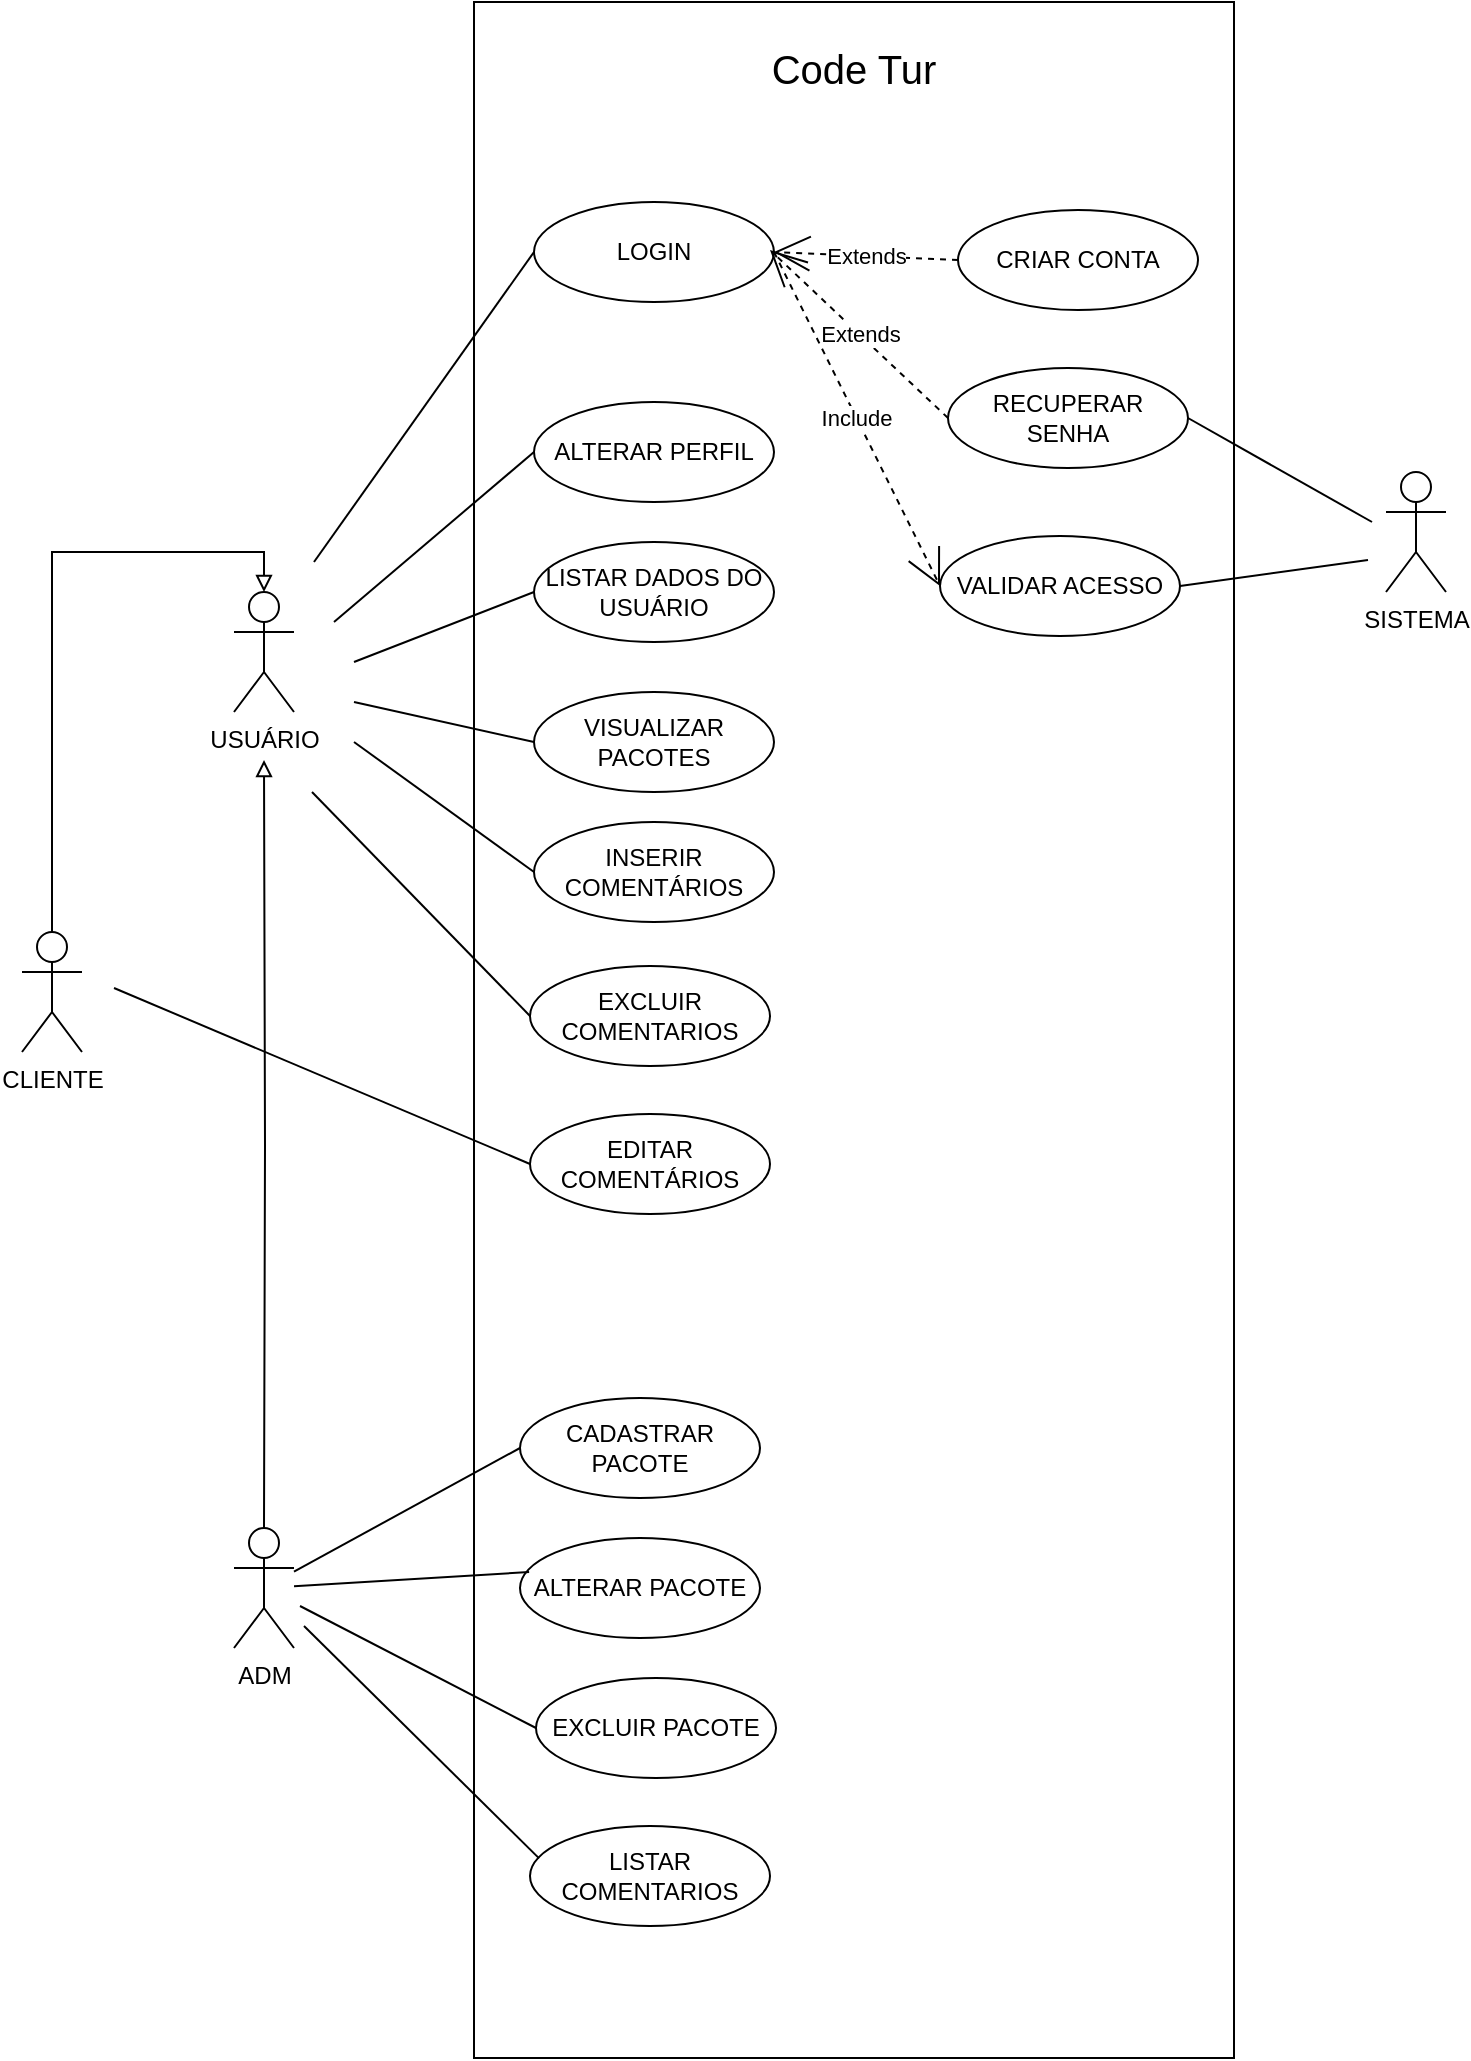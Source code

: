 <mxfile version="14.9.8" type="google" pages="5"><diagram id="a1DS-O5gaTlzaFajh3NT" name="Caso de Uso"><mxGraphModel dx="1038" dy="547" grid="0" gridSize="10" guides="1" tooltips="1" connect="1" arrows="1" fold="1" page="1" pageScale="1" pageWidth="827" pageHeight="1169" math="0" shadow="0"><root><mxCell id="0"/><mxCell id="1" parent="0"/><mxCell id="2H6OA9Y0PB1i83w_T1VI-2" value="" style="rounded=0;whiteSpace=wrap;html=1;" parent="1" vertex="1"><mxGeometry x="259" y="74" width="380" height="1028" as="geometry"/></mxCell><mxCell id="lvPoD0oeZyZKAmSTVfhk-6" value="" style="edgeStyle=orthogonalEdgeStyle;rounded=0;orthogonalLoop=1;jettySize=auto;html=1;endArrow=block;endFill=0;exitX=0.5;exitY=0;exitDx=0;exitDy=0;exitPerimeter=0;entryX=0.5;entryY=0;entryDx=0;entryDy=0;entryPerimeter=0;" parent="1" source="lvPoD0oeZyZKAmSTVfhk-5" target="2H6OA9Y0PB1i83w_T1VI-3" edge="1"><mxGeometry relative="1" as="geometry"><mxPoint x="54" y="329" as="targetPoint"/></mxGeometry></mxCell><mxCell id="lvPoD0oeZyZKAmSTVfhk-8" value="" style="edgeStyle=orthogonalEdgeStyle;rounded=0;orthogonalLoop=1;jettySize=auto;html=1;endArrow=none;endFill=0;startArrow=block;startFill=0;" parent="1" target="lvPoD0oeZyZKAmSTVfhk-7" edge="1"><mxGeometry relative="1" as="geometry"><mxPoint x="154" y="453" as="sourcePoint"/></mxGeometry></mxCell><mxCell id="2H6OA9Y0PB1i83w_T1VI-3" value="USUÁRIO" style="shape=umlActor;verticalLabelPosition=bottom;verticalAlign=top;html=1;outlineConnect=0;" parent="1" vertex="1"><mxGeometry x="139" y="369" width="30" height="60" as="geometry"/></mxCell><mxCell id="2H6OA9Y0PB1i83w_T1VI-6" value="SISTEMA" style="shape=umlActor;verticalLabelPosition=bottom;verticalAlign=top;html=1;outlineConnect=0;" parent="1" vertex="1"><mxGeometry x="715" y="309" width="30" height="60" as="geometry"/></mxCell><mxCell id="2H6OA9Y0PB1i83w_T1VI-7" value="LOGIN" style="ellipse;whiteSpace=wrap;html=1;" parent="1" vertex="1"><mxGeometry x="289" y="174" width="120" height="50" as="geometry"/></mxCell><mxCell id="2H6OA9Y0PB1i83w_T1VI-8" value="CRIAR CONTA" style="ellipse;whiteSpace=wrap;html=1;" parent="1" vertex="1"><mxGeometry x="501" y="178" width="120" height="50" as="geometry"/></mxCell><mxCell id="2H6OA9Y0PB1i83w_T1VI-9" value="VALIDAR ACESSO" style="ellipse;whiteSpace=wrap;html=1;" parent="1" vertex="1"><mxGeometry x="492" y="341" width="120" height="50" as="geometry"/></mxCell><mxCell id="2H6OA9Y0PB1i83w_T1VI-10" value="RECUPERAR SENHA" style="ellipse;whiteSpace=wrap;html=1;" parent="1" vertex="1"><mxGeometry x="496" y="257" width="120" height="50" as="geometry"/></mxCell><mxCell id="2H6OA9Y0PB1i83w_T1VI-11" value="ALTERAR PERFIL" style="ellipse;whiteSpace=wrap;html=1;" parent="1" vertex="1"><mxGeometry x="289" y="274" width="120" height="50" as="geometry"/></mxCell><mxCell id="2H6OA9Y0PB1i83w_T1VI-12" value="LISTAR DADOS DO USUÁRIO" style="ellipse;whiteSpace=wrap;html=1;" parent="1" vertex="1"><mxGeometry x="289" y="344" width="120" height="50" as="geometry"/></mxCell><mxCell id="2H6OA9Y0PB1i83w_T1VI-13" value="VISUALIZAR PACOTES" style="ellipse;whiteSpace=wrap;html=1;" parent="1" vertex="1"><mxGeometry x="289" y="419" width="120" height="50" as="geometry"/></mxCell><mxCell id="2H6OA9Y0PB1i83w_T1VI-14" value="INSERIR COMENTÁRIOS" style="ellipse;whiteSpace=wrap;html=1;" parent="1" vertex="1"><mxGeometry x="289" y="484" width="120" height="50" as="geometry"/></mxCell><mxCell id="2H6OA9Y0PB1i83w_T1VI-15" value="CADASTRAR PACOTE" style="ellipse;whiteSpace=wrap;html=1;" parent="1" vertex="1"><mxGeometry x="282" y="772" width="120" height="50" as="geometry"/></mxCell><mxCell id="2H6OA9Y0PB1i83w_T1VI-16" value="ALTERAR PACOTE" style="ellipse;whiteSpace=wrap;html=1;" parent="1" vertex="1"><mxGeometry x="282" y="842" width="120" height="50" as="geometry"/></mxCell><mxCell id="2H6OA9Y0PB1i83w_T1VI-17" value="EXCLUIR PACOTE" style="ellipse;whiteSpace=wrap;html=1;" parent="1" vertex="1"><mxGeometry x="290" y="912" width="120" height="50" as="geometry"/></mxCell><mxCell id="2H6OA9Y0PB1i83w_T1VI-18" value="LISTAR COMENTARIOS" style="ellipse;whiteSpace=wrap;html=1;" parent="1" vertex="1"><mxGeometry x="287" y="986" width="120" height="50" as="geometry"/></mxCell><mxCell id="2H6OA9Y0PB1i83w_T1VI-19" value="EXCLUIR&lt;br&gt;COMENTARIOS" style="ellipse;whiteSpace=wrap;html=1;" parent="1" vertex="1"><mxGeometry x="287" y="556" width="120" height="50" as="geometry"/></mxCell><mxCell id="2H6OA9Y0PB1i83w_T1VI-20" value="EDITAR&lt;br&gt;COMENTÁRIOS" style="ellipse;whiteSpace=wrap;html=1;" parent="1" vertex="1"><mxGeometry x="287" y="630" width="120" height="50" as="geometry"/></mxCell><mxCell id="2H6OA9Y0PB1i83w_T1VI-22" value="" style="endArrow=none;html=1;entryX=0;entryY=0.5;entryDx=0;entryDy=0;" parent="1" target="2H6OA9Y0PB1i83w_T1VI-7" edge="1"><mxGeometry width="50" height="50" relative="1" as="geometry"><mxPoint x="179" y="354" as="sourcePoint"/><mxPoint x="219" y="344" as="targetPoint"/></mxGeometry></mxCell><mxCell id="2H6OA9Y0PB1i83w_T1VI-23" value="" style="endArrow=none;html=1;entryX=0;entryY=0.5;entryDx=0;entryDy=0;" parent="1" target="2H6OA9Y0PB1i83w_T1VI-11" edge="1"><mxGeometry width="50" height="50" relative="1" as="geometry"><mxPoint x="189" y="384" as="sourcePoint"/><mxPoint x="299" y="209" as="targetPoint"/></mxGeometry></mxCell><mxCell id="2H6OA9Y0PB1i83w_T1VI-24" value="" style="endArrow=none;html=1;entryX=0;entryY=0.5;entryDx=0;entryDy=0;" parent="1" target="2H6OA9Y0PB1i83w_T1VI-12" edge="1"><mxGeometry width="50" height="50" relative="1" as="geometry"><mxPoint x="199" y="404" as="sourcePoint"/><mxPoint x="309" y="219" as="targetPoint"/></mxGeometry></mxCell><mxCell id="2H6OA9Y0PB1i83w_T1VI-25" value="" style="endArrow=none;html=1;entryX=0;entryY=0.5;entryDx=0;entryDy=0;" parent="1" target="2H6OA9Y0PB1i83w_T1VI-13" edge="1"><mxGeometry width="50" height="50" relative="1" as="geometry"><mxPoint x="199" y="424" as="sourcePoint"/><mxPoint x="319" y="229" as="targetPoint"/></mxGeometry></mxCell><mxCell id="2H6OA9Y0PB1i83w_T1VI-26" value="" style="endArrow=none;html=1;entryX=0;entryY=0.5;entryDx=0;entryDy=0;" parent="1" target="2H6OA9Y0PB1i83w_T1VI-14" edge="1"><mxGeometry width="50" height="50" relative="1" as="geometry"><mxPoint x="199" y="444" as="sourcePoint"/><mxPoint x="329" y="239" as="targetPoint"/></mxGeometry></mxCell><mxCell id="2H6OA9Y0PB1i83w_T1VI-27" value="" style="endArrow=none;html=1;entryX=0;entryY=0.5;entryDx=0;entryDy=0;" parent="1" target="2H6OA9Y0PB1i83w_T1VI-20" edge="1"><mxGeometry width="50" height="50" relative="1" as="geometry"><mxPoint x="79" y="567" as="sourcePoint"/><mxPoint x="339" y="249" as="targetPoint"/></mxGeometry></mxCell><mxCell id="2H6OA9Y0PB1i83w_T1VI-28" value="" style="endArrow=none;html=1;exitX=1;exitY=0.5;exitDx=0;exitDy=0;" parent="1" source="2H6OA9Y0PB1i83w_T1VI-10" edge="1"><mxGeometry width="50" height="50" relative="1" as="geometry"><mxPoint x="649" y="294" as="sourcePoint"/><mxPoint x="708" y="334" as="targetPoint"/></mxGeometry></mxCell><mxCell id="2H6OA9Y0PB1i83w_T1VI-29" value="" style="endArrow=none;html=1;exitX=1;exitY=0.5;exitDx=0;exitDy=0;" parent="1" source="2H6OA9Y0PB1i83w_T1VI-9" edge="1"><mxGeometry width="50" height="50" relative="1" as="geometry"><mxPoint x="615" y="239" as="sourcePoint"/><mxPoint x="706" y="353" as="targetPoint"/></mxGeometry></mxCell><mxCell id="2H6OA9Y0PB1i83w_T1VI-35" value="" style="endArrow=none;html=1;entryX=0;entryY=0.5;entryDx=0;entryDy=0;" parent="1" target="2H6OA9Y0PB1i83w_T1VI-19" edge="1"><mxGeometry width="50" height="50" relative="1" as="geometry"><mxPoint x="178" y="469" as="sourcePoint"/><mxPoint x="309" y="599" as="targetPoint"/></mxGeometry></mxCell><object label="Include" id="2H6OA9Y0PB1i83w_T1VI-43"><mxCell style="endArrow=open;endSize=16;endFill=0;html=1;dashed=1;exitX=1;exitY=0.5;exitDx=0;exitDy=0;entryX=0;entryY=0.5;entryDx=0;entryDy=0;" parent="1" source="2H6OA9Y0PB1i83w_T1VI-7" target="2H6OA9Y0PB1i83w_T1VI-9" edge="1"><mxGeometry width="160" relative="1" as="geometry"><mxPoint x="349" y="184" as="sourcePoint"/><mxPoint x="509" y="184" as="targetPoint"/></mxGeometry></mxCell></object><mxCell id="2H6OA9Y0PB1i83w_T1VI-45" value="Extends" style="endArrow=open;endSize=16;endFill=0;html=1;dashed=1;exitX=0;exitY=0.5;exitDx=0;exitDy=0;entryX=1;entryY=0.5;entryDx=0;entryDy=0;" parent="1" source="2H6OA9Y0PB1i83w_T1VI-8" target="2H6OA9Y0PB1i83w_T1VI-7" edge="1"><mxGeometry width="160" relative="1" as="geometry"><mxPoint x="409" y="199" as="sourcePoint"/><mxPoint x="569" y="198.5" as="targetPoint"/></mxGeometry></mxCell><mxCell id="lYjmqGlFoCYw8dkvq8Bq-6" value="Code Tur" style="text;html=1;strokeColor=none;fillColor=none;align=center;verticalAlign=middle;whiteSpace=wrap;rounded=0;fontSize=20;" parent="1" vertex="1"><mxGeometry x="400" y="97" width="98" height="20" as="geometry"/></mxCell><mxCell id="lvPoD0oeZyZKAmSTVfhk-5" value="CLIENTE" style="shape=umlActor;verticalLabelPosition=bottom;verticalAlign=top;html=1;outlineConnect=0;" parent="1" vertex="1"><mxGeometry x="33" y="539" width="30" height="60" as="geometry"/></mxCell><mxCell id="lvPoD0oeZyZKAmSTVfhk-7" value="ADM" style="shape=umlActor;verticalLabelPosition=bottom;verticalAlign=top;html=1;outlineConnect=0;" parent="1" vertex="1"><mxGeometry x="139" y="837" width="30" height="60" as="geometry"/></mxCell><mxCell id="lvPoD0oeZyZKAmSTVfhk-14" value="" style="endArrow=none;html=1;entryX=0;entryY=0.5;entryDx=0;entryDy=0;" parent="1" source="lvPoD0oeZyZKAmSTVfhk-7" target="2H6OA9Y0PB1i83w_T1VI-15" edge="1"><mxGeometry width="50" height="50" relative="1" as="geometry"><mxPoint x="526" y="989" as="sourcePoint"/><mxPoint x="576" y="939" as="targetPoint"/></mxGeometry></mxCell><mxCell id="lvPoD0oeZyZKAmSTVfhk-15" value="" style="endArrow=none;html=1;entryX=0.038;entryY=0.34;entryDx=0;entryDy=0;entryPerimeter=0;" parent="1" source="lvPoD0oeZyZKAmSTVfhk-7" target="2H6OA9Y0PB1i83w_T1VI-16" edge="1"><mxGeometry width="50" height="50" relative="1" as="geometry"><mxPoint x="526" y="989" as="sourcePoint"/><mxPoint x="576" y="939" as="targetPoint"/></mxGeometry></mxCell><mxCell id="lvPoD0oeZyZKAmSTVfhk-16" value="" style="endArrow=none;html=1;entryX=0;entryY=0.5;entryDx=0;entryDy=0;" parent="1" target="2H6OA9Y0PB1i83w_T1VI-17" edge="1"><mxGeometry width="50" height="50" relative="1" as="geometry"><mxPoint x="172" y="876" as="sourcePoint"/><mxPoint x="296.56" y="869" as="targetPoint"/></mxGeometry></mxCell><mxCell id="lvPoD0oeZyZKAmSTVfhk-17" value="" style="endArrow=none;html=1;entryX=0.038;entryY=0.324;entryDx=0;entryDy=0;entryPerimeter=0;" parent="1" target="2H6OA9Y0PB1i83w_T1VI-18" edge="1"><mxGeometry width="50" height="50" relative="1" as="geometry"><mxPoint x="174" y="886" as="sourcePoint"/><mxPoint x="295" y="1016" as="targetPoint"/></mxGeometry></mxCell><mxCell id="VwSLg8xHxB-wKyEbMvyL-1" value="Extends" style="endArrow=open;endSize=16;endFill=0;html=1;dashed=1;exitX=0;exitY=0.5;exitDx=0;exitDy=0;" parent="1" source="2H6OA9Y0PB1i83w_T1VI-10" edge="1"><mxGeometry width="160" relative="1" as="geometry"><mxPoint x="511" y="213" as="sourcePoint"/><mxPoint x="407" y="198" as="targetPoint"/></mxGeometry></mxCell></root></mxGraphModel></diagram><diagram id="V2F7wZqfMyTxVJeXScNC" name="Classe"><mxGraphModel dx="1038" dy="547" grid="0" gridSize="10" guides="1" tooltips="1" connect="1" arrows="1" fold="1" page="1" pageScale="1" pageWidth="827" pageHeight="1169" math="0" shadow="0"><root><mxCell id="KR5oLrW3I0kotoEKtg0V-0"/><mxCell id="KR5oLrW3I0kotoEKtg0V-1" parent="KR5oLrW3I0kotoEKtg0V-0"/><mxCell id="PIg7TY5rqpq4Kwt-AET6-6" value="" style="edgeStyle=orthogonalEdgeStyle;rounded=0;orthogonalLoop=1;jettySize=auto;html=1;endArrow=block;endFill=0;endSize=12;" parent="KR5oLrW3I0kotoEKtg0V-1" source="PpbYpe1mwbzQN1P_Gs3T-0" edge="1"><mxGeometry relative="1" as="geometry"><mxPoint x="660" y="185" as="targetPoint"/></mxGeometry></mxCell><mxCell id="PpbYpe1mwbzQN1P_Gs3T-0" value="Usuario" style="swimlane;fontStyle=1;align=center;verticalAlign=top;childLayout=stackLayout;horizontal=1;startSize=26;horizontalStack=0;resizeParent=1;resizeParentMax=0;resizeLast=0;collapsible=1;marginBottom=0;fontSize=20;" parent="KR5oLrW3I0kotoEKtg0V-1" vertex="1"><mxGeometry x="154" y="251" width="345.5" height="282" as="geometry"/></mxCell><mxCell id="PpbYpe1mwbzQN1P_Gs3T-1" value="+ Nome: string&#10;+ Email: string&#10;+ Senha: string&#10;+ Tipo: string&#10;" style="text;strokeColor=none;fillColor=none;align=left;verticalAlign=top;spacingLeft=4;spacingRight=4;overflow=hidden;rotatable=0;points=[[0,0.5],[1,0.5]];portConstraint=eastwest;fontSize=16;" parent="PpbYpe1mwbzQN1P_Gs3T-0" vertex="1"><mxGeometry y="26" width="345.5" height="85" as="geometry"/></mxCell><mxCell id="PpbYpe1mwbzQN1P_Gs3T-2" value="" style="line;strokeWidth=1;fillColor=none;align=left;verticalAlign=middle;spacingTop=-1;spacingLeft=3;spacingRight=3;rotatable=0;labelPosition=right;points=[];portConstraint=eastwest;" parent="PpbYpe1mwbzQN1P_Gs3T-0" vertex="1"><mxGeometry y="111" width="345.5" height="8" as="geometry"/></mxCell><mxCell id="PpbYpe1mwbzQN1P_Gs3T-3" value="+ CriarConta(Nome, Email, Senha, Tipo )&#10;+ EfetuarLogin(Email, Senha )&#10;+ RecuperarSenha(Email)&#10;+ AlterarSenha(senha)&#10;+ ObterDados(Id)&#10;+ Listar( )" style="text;strokeColor=none;fillColor=none;align=left;verticalAlign=top;spacingLeft=4;spacingRight=4;overflow=hidden;rotatable=0;points=[[0,0.5],[1,0.5]];portConstraint=eastwest;fontSize=17;" parent="PpbYpe1mwbzQN1P_Gs3T-0" vertex="1"><mxGeometry y="119" width="345.5" height="163" as="geometry"/></mxCell><mxCell id="PIg7TY5rqpq4Kwt-AET6-1" value="" style="edgeStyle=orthogonalEdgeStyle;rounded=0;orthogonalLoop=1;jettySize=auto;html=1;endArrow=block;endFill=0;endSize=12;" parent="KR5oLrW3I0kotoEKtg0V-1" source="PpbYpe1mwbzQN1P_Gs3T-4" edge="1"><mxGeometry relative="1" as="geometry"><mxPoint x="776" y="186" as="targetPoint"/><Array as="points"><mxPoint x="776" y="387"/></Array></mxGeometry></mxCell><mxCell id="PpbYpe1mwbzQN1P_Gs3T-4" value="Pacote" style="swimlane;fontStyle=1;align=center;verticalAlign=top;childLayout=stackLayout;horizontal=1;startSize=26;horizontalStack=0;resizeParent=1;resizeParentMax=0;resizeLast=0;collapsible=1;marginBottom=0;fontSize=20;" parent="KR5oLrW3I0kotoEKtg0V-1" vertex="1"><mxGeometry x="940" y="246" width="434.5" height="282" as="geometry"/></mxCell><mxCell id="PpbYpe1mwbzQN1P_Gs3T-5" value="&#10;+ Titulo: string&#10;+ Imagem: string&#10;+ Descricao: string&#10;+ Status : bool" style="text;strokeColor=none;fillColor=none;align=left;verticalAlign=top;spacingLeft=4;spacingRight=4;overflow=hidden;rotatable=0;points=[[0,0.5],[1,0.5]];portConstraint=eastwest;fontSize=16;" parent="PpbYpe1mwbzQN1P_Gs3T-4" vertex="1"><mxGeometry y="26" width="434.5" height="124" as="geometry"/></mxCell><mxCell id="PpbYpe1mwbzQN1P_Gs3T-6" value="" style="line;strokeWidth=1;fillColor=none;align=left;verticalAlign=middle;spacingTop=-1;spacingLeft=3;spacingRight=3;rotatable=0;labelPosition=right;points=[];portConstraint=eastwest;" parent="PpbYpe1mwbzQN1P_Gs3T-4" vertex="1"><mxGeometry y="150" width="434.5" height="8" as="geometry"/></mxCell><mxCell id="PpbYpe1mwbzQN1P_Gs3T-7" value="+ Cadastrar(Titulo, Imagem, Descrição)&#10;+ Listar(status = null)&#10;+ Buscar(Id)&#10;+ Alterar(Id,Titulo, Imagem, Descrição)&#10;+ AlterarStatus(Id)&#10;" style="text;strokeColor=none;fillColor=none;align=left;verticalAlign=top;spacingLeft=4;spacingRight=4;overflow=hidden;rotatable=0;points=[[0,0.5],[1,0.5]];portConstraint=eastwest;fontSize=17;" parent="PpbYpe1mwbzQN1P_Gs3T-4" vertex="1"><mxGeometry y="158" width="434.5" height="124" as="geometry"/></mxCell><mxCell id="PpbYpe1mwbzQN1P_Gs3T-8" value="Comentario" style="swimlane;fontStyle=1;align=center;verticalAlign=top;childLayout=stackLayout;horizontal=1;startSize=26;horizontalStack=0;resizeParent=1;resizeParentMax=0;resizeLast=0;collapsible=1;marginBottom=0;fontSize=20;" parent="KR5oLrW3I0kotoEKtg0V-1" vertex="1"><mxGeometry x="541" y="565" width="373" height="256" as="geometry"/></mxCell><mxCell id="PpbYpe1mwbzQN1P_Gs3T-9" value="&#10;+ Texto : string&#10;+ Sentimento: string&#10;+ Status: bool&#10;" style="text;strokeColor=none;fillColor=none;align=left;verticalAlign=top;spacingLeft=4;spacingRight=4;overflow=hidden;rotatable=0;points=[[0,0.5],[1,0.5]];portConstraint=eastwest;fontSize=16;" parent="PpbYpe1mwbzQN1P_Gs3T-8" vertex="1"><mxGeometry y="26" width="373" height="123" as="geometry"/></mxCell><mxCell id="PpbYpe1mwbzQN1P_Gs3T-10" value="" style="line;strokeWidth=1;fillColor=none;align=left;verticalAlign=middle;spacingTop=-1;spacingLeft=3;spacingRight=3;rotatable=0;labelPosition=right;points=[];portConstraint=eastwest;" parent="PpbYpe1mwbzQN1P_Gs3T-8" vertex="1"><mxGeometry y="149" width="373" height="8" as="geometry"/></mxCell><mxCell id="PpbYpe1mwbzQN1P_Gs3T-11" value="+ Listar();&#10;+ Inserir(IdUsuario, IdPacote, Comentário )&#10;+ Alterar(Id, Comentário)&#10;+ Excluir(Id)" style="text;strokeColor=none;fillColor=none;align=left;verticalAlign=top;spacingLeft=4;spacingRight=4;overflow=hidden;rotatable=0;points=[[0,0.5],[1,0.5]];portConstraint=eastwest;fontSize=17;" parent="PpbYpe1mwbzQN1P_Gs3T-8" vertex="1"><mxGeometry y="157" width="373" height="99" as="geometry"/></mxCell><mxCell id="xZBA051SoIUQtweeGX19-1" value="1" style="endArrow=open;html=1;endSize=14;startArrow=diamondThin;startSize=41;startFill=1;edgeStyle=orthogonalEdgeStyle;align=left;verticalAlign=bottom;fontSize=18;targetPerimeterSpacing=0;exitX=0.452;exitY=1.02;exitDx=0;exitDy=0;exitPerimeter=0;" parent="KR5oLrW3I0kotoEKtg0V-1" edge="1"><mxGeometry x="-0.708" y="18" relative="1" as="geometry"><mxPoint x="322.546" y="533" as="sourcePoint"/><mxPoint x="544" y="679" as="targetPoint"/><Array as="points"><mxPoint x="323" y="679"/></Array><mxPoint as="offset"/></mxGeometry></mxCell><mxCell id="xZBA051SoIUQtweeGX19-0" value="1" style="endArrow=open;html=1;endSize=12;startArrow=diamondThin;startSize=40;startFill=1;edgeStyle=orthogonalEdgeStyle;align=left;verticalAlign=bottom;fontSize=19;exitX=0.635;exitY=1.011;exitDx=0;exitDy=0;exitPerimeter=0;strokeWidth=1;" parent="KR5oLrW3I0kotoEKtg0V-1" source="PpbYpe1mwbzQN1P_Gs3T-7" edge="1"><mxGeometry x="-0.689" y="22" relative="1" as="geometry"><mxPoint x="370" y="389" as="sourcePoint"/><mxPoint x="911" y="682" as="targetPoint"/><Array as="points"><mxPoint x="1216" y="682"/></Array><mxPoint as="offset"/></mxGeometry></mxCell><mxCell id="xZBA051SoIUQtweeGX19-4" value="Base&#10;" style="swimlane;fontStyle=1;align=center;verticalAlign=top;childLayout=stackLayout;horizontal=1;startSize=26;horizontalStack=0;resizeParent=1;resizeParentMax=0;resizeLast=0;collapsible=1;marginBottom=0;fontSize=20;" parent="KR5oLrW3I0kotoEKtg0V-1" vertex="1"><mxGeometry x="581" y="51" width="310" height="132" as="geometry"/></mxCell><mxCell id="xZBA051SoIUQtweeGX19-5" value="+ Id: Guid&#10;+ DataCriacao: DateTime" style="text;strokeColor=none;fillColor=none;align=left;verticalAlign=top;spacingLeft=4;spacingRight=4;overflow=hidden;rotatable=0;points=[[0,0.5],[1,0.5]];portConstraint=eastwest;fontSize=16;" parent="xZBA051SoIUQtweeGX19-4" vertex="1"><mxGeometry y="26" width="310" height="54" as="geometry"/></mxCell><mxCell id="feAWNjwz1mk1yRgmN6kF-0" style="edgeStyle=orthogonalEdgeStyle;rounded=0;orthogonalLoop=1;jettySize=auto;html=1;exitX=1;exitY=0.5;exitDx=0;exitDy=0;endArrow=block;endFill=0;" parent="xZBA051SoIUQtweeGX19-4" source="xZBA051SoIUQtweeGX19-5" target="xZBA051SoIUQtweeGX19-5" edge="1"><mxGeometry relative="1" as="geometry"/></mxCell><mxCell id="xZBA051SoIUQtweeGX19-6" value="" style="line;strokeWidth=1;fillColor=none;align=left;verticalAlign=middle;spacingTop=-1;spacingLeft=3;spacingRight=3;rotatable=0;labelPosition=right;points=[];portConstraint=eastwest;" parent="xZBA051SoIUQtweeGX19-4" vertex="1"><mxGeometry y="80" width="310" height="52" as="geometry"/></mxCell><mxCell id="D13lCUYjl1xJv-wH8QcF-6" value="" style="endArrow=block;endFill=0;endSize=12;html=1;exitX=0.5;exitY=0;exitDx=0;exitDy=0;" parent="KR5oLrW3I0kotoEKtg0V-1" source="PpbYpe1mwbzQN1P_Gs3T-8" edge="1"><mxGeometry width="160" relative="1" as="geometry"><mxPoint x="527" y="575" as="sourcePoint"/><mxPoint x="726" y="185" as="targetPoint"/></mxGeometry></mxCell></root></mxGraphModel></diagram><diagram name="Classe-SOLID" id="a3jQnG1s9Fhuol08mOKM"><mxGraphModel dx="2557" dy="912" grid="0" gridSize="10" guides="1" tooltips="1" connect="1" arrows="1" fold="1" page="1" pageScale="1" pageWidth="827" pageHeight="1169" math="0" shadow="0"><root><mxCell id="wFR_mV1gyLXRQdDPFE2c-0"/><mxCell id="wFR_mV1gyLXRQdDPFE2c-1" parent="wFR_mV1gyLXRQdDPFE2c-0"/><mxCell id="wFR_mV1gyLXRQdDPFE2c-2" value="" style="edgeStyle=orthogonalEdgeStyle;rounded=0;orthogonalLoop=1;jettySize=auto;html=1;endArrow=block;endFill=0;endSize=12;" parent="wFR_mV1gyLXRQdDPFE2c-1" source="wFR_mV1gyLXRQdDPFE2c-3" edge="1"><mxGeometry relative="1" as="geometry"><mxPoint x="812" y="248" as="targetPoint"/></mxGeometry></mxCell><mxCell id="wFR_mV1gyLXRQdDPFE2c-3" value="Usuario" style="swimlane;fontStyle=1;align=center;verticalAlign=top;childLayout=stackLayout;horizontal=1;startSize=26;horizontalStack=0;resizeParent=1;resizeParentMax=0;resizeLast=0;collapsible=1;marginBottom=0;fontSize=20;" parent="wFR_mV1gyLXRQdDPFE2c-1" vertex="1"><mxGeometry x="306" y="314" width="345.5" height="282" as="geometry"/></mxCell><mxCell id="wFR_mV1gyLXRQdDPFE2c-4" value="+ Nome: string&#10;+ Email: string&#10;+ Senha: string&#10;+ Tipo: string&#10;" style="text;strokeColor=none;fillColor=none;align=left;verticalAlign=top;spacingLeft=4;spacingRight=4;overflow=hidden;rotatable=0;points=[[0,0.5],[1,0.5]];portConstraint=eastwest;fontSize=16;" parent="wFR_mV1gyLXRQdDPFE2c-3" vertex="1"><mxGeometry y="26" width="345.5" height="85" as="geometry"/></mxCell><mxCell id="wFR_mV1gyLXRQdDPFE2c-5" value="" style="line;strokeWidth=1;fillColor=none;align=left;verticalAlign=middle;spacingTop=-1;spacingLeft=3;spacingRight=3;rotatable=0;labelPosition=right;points=[];portConstraint=eastwest;" parent="wFR_mV1gyLXRQdDPFE2c-3" vertex="1"><mxGeometry y="111" width="345.5" height="8" as="geometry"/></mxCell><mxCell id="wFR_mV1gyLXRQdDPFE2c-6" value="+ CriarConta(Nome, Email, Senha, Tipo )&#10;+ ObterDados(Id)&#10;+ Listar( )" style="text;strokeColor=none;fillColor=none;align=left;verticalAlign=top;spacingLeft=4;spacingRight=4;overflow=hidden;rotatable=0;points=[[0,0.5],[1,0.5]];portConstraint=eastwest;fontSize=17;" parent="wFR_mV1gyLXRQdDPFE2c-3" vertex="1"><mxGeometry y="119" width="345.5" height="163" as="geometry"/></mxCell><mxCell id="wFR_mV1gyLXRQdDPFE2c-7" value="" style="edgeStyle=orthogonalEdgeStyle;rounded=0;orthogonalLoop=1;jettySize=auto;html=1;endArrow=block;endFill=0;endSize=12;" parent="wFR_mV1gyLXRQdDPFE2c-1" source="wFR_mV1gyLXRQdDPFE2c-8" edge="1"><mxGeometry relative="1" as="geometry"><mxPoint x="928" y="249" as="targetPoint"/><Array as="points"><mxPoint x="928" y="450"/></Array></mxGeometry></mxCell><mxCell id="wFR_mV1gyLXRQdDPFE2c-8" value="Pacote" style="swimlane;fontStyle=1;align=center;verticalAlign=top;childLayout=stackLayout;horizontal=1;startSize=26;horizontalStack=0;resizeParent=1;resizeParentMax=0;resizeLast=0;collapsible=1;marginBottom=0;fontSize=20;" parent="wFR_mV1gyLXRQdDPFE2c-1" vertex="1"><mxGeometry x="1092" y="309" width="434.5" height="282" as="geometry"/></mxCell><mxCell id="wFR_mV1gyLXRQdDPFE2c-9" value="&#10;+ Titulo: string&#10;+ Imagem: string&#10;+ Descricao: string&#10;+ Status : bool" style="text;strokeColor=none;fillColor=none;align=left;verticalAlign=top;spacingLeft=4;spacingRight=4;overflow=hidden;rotatable=0;points=[[0,0.5],[1,0.5]];portConstraint=eastwest;fontSize=16;" parent="wFR_mV1gyLXRQdDPFE2c-8" vertex="1"><mxGeometry y="26" width="434.5" height="124" as="geometry"/></mxCell><mxCell id="wFR_mV1gyLXRQdDPFE2c-10" value="" style="line;strokeWidth=1;fillColor=none;align=left;verticalAlign=middle;spacingTop=-1;spacingLeft=3;spacingRight=3;rotatable=0;labelPosition=right;points=[];portConstraint=eastwest;" parent="wFR_mV1gyLXRQdDPFE2c-8" vertex="1"><mxGeometry y="150" width="434.5" height="8" as="geometry"/></mxCell><mxCell id="wFR_mV1gyLXRQdDPFE2c-11" value="+ Cadastrar(Titulo, Imagem, Descrição, Telefone)&#10;+ Listar(status = null)&#10;+ Buscar(Id)&#10;+ Alterar(Id,Titulo, Imagem, Descrição, Telefone)&#10;+ AlterarStatus(Id)&#10;" style="text;strokeColor=none;fillColor=none;align=left;verticalAlign=top;spacingLeft=4;spacingRight=4;overflow=hidden;rotatable=0;points=[[0,0.5],[1,0.5]];portConstraint=eastwest;fontSize=17;" parent="wFR_mV1gyLXRQdDPFE2c-8" vertex="1"><mxGeometry y="158" width="434.5" height="124" as="geometry"/></mxCell><mxCell id="wFR_mV1gyLXRQdDPFE2c-12" value="Comentarios" style="swimlane;fontStyle=1;align=center;verticalAlign=top;childLayout=stackLayout;horizontal=1;startSize=26;horizontalStack=0;resizeParent=1;resizeParentMax=0;resizeLast=0;collapsible=1;marginBottom=0;fontSize=20;" parent="wFR_mV1gyLXRQdDPFE2c-1" vertex="1"><mxGeometry x="693" y="628" width="370" height="256" as="geometry"/></mxCell><mxCell id="HCa_W55vqk3aP7BZzoJC-1" value="&#10;+ Texto : string&#10;+ Sentimento: string&#10;+ Status: bool&#10;" style="text;strokeColor=none;fillColor=none;align=left;verticalAlign=top;spacingLeft=4;spacingRight=4;overflow=hidden;rotatable=0;points=[[0,0.5],[1,0.5]];portConstraint=eastwest;fontSize=16;" parent="wFR_mV1gyLXRQdDPFE2c-12" vertex="1"><mxGeometry y="26" width="370" height="123" as="geometry"/></mxCell><mxCell id="wFR_mV1gyLXRQdDPFE2c-14" value="" style="line;strokeWidth=1;fillColor=none;align=left;verticalAlign=middle;spacingTop=-1;spacingLeft=3;spacingRight=3;rotatable=0;labelPosition=right;points=[];portConstraint=eastwest;" parent="wFR_mV1gyLXRQdDPFE2c-12" vertex="1"><mxGeometry y="149" width="370" height="8" as="geometry"/></mxCell><mxCell id="wFR_mV1gyLXRQdDPFE2c-15" value="+ Listar();&#10;+ Inserir(IdUsuario, IdPacote, Comentário )&#10;+ Alterar(Id, Comentário)&#10;+ Excluir(Id)" style="text;strokeColor=none;fillColor=none;align=left;verticalAlign=top;spacingLeft=4;spacingRight=4;overflow=hidden;rotatable=0;points=[[0,0.5],[1,0.5]];portConstraint=eastwest;fontSize=17;" parent="wFR_mV1gyLXRQdDPFE2c-12" vertex="1"><mxGeometry y="157" width="370" height="99" as="geometry"/></mxCell><mxCell id="wFR_mV1gyLXRQdDPFE2c-16" value="1" style="endArrow=open;html=1;endSize=14;startArrow=diamondThin;startSize=41;startFill=1;edgeStyle=orthogonalEdgeStyle;align=left;verticalAlign=bottom;fontSize=18;targetPerimeterSpacing=0;exitX=0.452;exitY=1.02;exitDx=0;exitDy=0;exitPerimeter=0;" parent="wFR_mV1gyLXRQdDPFE2c-1" edge="1"><mxGeometry x="-0.708" y="18" relative="1" as="geometry"><mxPoint x="474.546" y="596" as="sourcePoint"/><mxPoint x="696" y="742" as="targetPoint"/><Array as="points"><mxPoint x="475" y="742"/></Array><mxPoint as="offset"/></mxGeometry></mxCell><mxCell id="wFR_mV1gyLXRQdDPFE2c-17" value="1" style="endArrow=open;html=1;endSize=12;startArrow=diamondThin;startSize=40;startFill=1;edgeStyle=orthogonalEdgeStyle;align=left;verticalAlign=bottom;fontSize=19;exitX=0.635;exitY=1.011;exitDx=0;exitDy=0;exitPerimeter=0;strokeWidth=1;" parent="wFR_mV1gyLXRQdDPFE2c-1" source="wFR_mV1gyLXRQdDPFE2c-11" edge="1"><mxGeometry x="-0.731" y="29" relative="1" as="geometry"><mxPoint x="522" y="452" as="sourcePoint"/><mxPoint x="1063" y="745" as="targetPoint"/><Array as="points"><mxPoint x="1368" y="745"/></Array><mxPoint as="offset"/></mxGeometry></mxCell><mxCell id="wFR_mV1gyLXRQdDPFE2c-18" value="Base&#10;" style="swimlane;fontStyle=1;align=center;verticalAlign=top;childLayout=stackLayout;horizontal=1;startSize=26;horizontalStack=0;resizeParent=1;resizeParentMax=0;resizeLast=0;collapsible=1;marginBottom=0;fontSize=20;" parent="wFR_mV1gyLXRQdDPFE2c-1" vertex="1"><mxGeometry x="733" y="114" width="310" height="132" as="geometry"/></mxCell><mxCell id="wFR_mV1gyLXRQdDPFE2c-19" value="+ Id: Guid&#10;+ DataCriacao: DateTime" style="text;strokeColor=none;fillColor=none;align=left;verticalAlign=top;spacingLeft=4;spacingRight=4;overflow=hidden;rotatable=0;points=[[0,0.5],[1,0.5]];portConstraint=eastwest;fontSize=16;" parent="wFR_mV1gyLXRQdDPFE2c-18" vertex="1"><mxGeometry y="26" width="310" height="54" as="geometry"/></mxCell><mxCell id="wFR_mV1gyLXRQdDPFE2c-20" style="edgeStyle=orthogonalEdgeStyle;rounded=0;orthogonalLoop=1;jettySize=auto;html=1;exitX=1;exitY=0.5;exitDx=0;exitDy=0;endArrow=block;endFill=0;" parent="wFR_mV1gyLXRQdDPFE2c-18" source="wFR_mV1gyLXRQdDPFE2c-19" target="wFR_mV1gyLXRQdDPFE2c-19" edge="1"><mxGeometry relative="1" as="geometry"/></mxCell><mxCell id="wFR_mV1gyLXRQdDPFE2c-21" value="" style="line;strokeWidth=1;fillColor=none;align=left;verticalAlign=middle;spacingTop=-1;spacingLeft=3;spacingRight=3;rotatable=0;labelPosition=right;points=[];portConstraint=eastwest;" parent="wFR_mV1gyLXRQdDPFE2c-18" vertex="1"><mxGeometry y="80" width="310" height="52" as="geometry"/></mxCell><mxCell id="wFR_mV1gyLXRQdDPFE2c-22" value="" style="endArrow=block;endFill=0;endSize=12;html=1;exitX=0.5;exitY=0;exitDx=0;exitDy=0;" parent="wFR_mV1gyLXRQdDPFE2c-1" source="wFR_mV1gyLXRQdDPFE2c-12" edge="1"><mxGeometry width="160" relative="1" as="geometry"><mxPoint x="679" y="638" as="sourcePoint"/><mxPoint x="878" y="248" as="targetPoint"/></mxGeometry></mxCell><mxCell id="YAXncTOlEXKBZcBuomXU-0" value="Autenticacao" style="swimlane;fontStyle=1;align=center;verticalAlign=top;childLayout=stackLayout;horizontal=1;startSize=26;horizontalStack=0;resizeParent=1;resizeParentMax=0;resizeLast=0;collapsible=1;marginBottom=0;fontSize=20;" parent="wFR_mV1gyLXRQdDPFE2c-1" vertex="1"><mxGeometry x="-122" y="314" width="345.5" height="282" as="geometry"/></mxCell><mxCell id="YAXncTOlEXKBZcBuomXU-1" value="&#10;&#10;&#10;" style="text;strokeColor=none;fillColor=none;align=left;verticalAlign=top;spacingLeft=4;spacingRight=4;overflow=hidden;rotatable=0;points=[[0,0.5],[1,0.5]];portConstraint=eastwest;fontSize=16;" parent="YAXncTOlEXKBZcBuomXU-0" vertex="1"><mxGeometry y="26" width="345.5" height="85" as="geometry"/></mxCell><mxCell id="YAXncTOlEXKBZcBuomXU-2" value="" style="line;strokeWidth=1;fillColor=none;align=left;verticalAlign=middle;spacingTop=-1;spacingLeft=3;spacingRight=3;rotatable=0;labelPosition=right;points=[];portConstraint=eastwest;" parent="YAXncTOlEXKBZcBuomXU-0" vertex="1"><mxGeometry y="111" width="345.5" height="8" as="geometry"/></mxCell><mxCell id="YAXncTOlEXKBZcBuomXU-3" value="&#10;+ Logar(Email, Senha )&#10;+ RecuperarSenha(Email)&#10;+ AlterarSenha(senha)&#10;" style="text;strokeColor=none;fillColor=none;align=left;verticalAlign=top;spacingLeft=4;spacingRight=4;overflow=hidden;rotatable=0;points=[[0,0.5],[1,0.5]];portConstraint=eastwest;fontSize=17;" parent="YAXncTOlEXKBZcBuomXU-0" vertex="1"><mxGeometry y="119" width="345.5" height="163" as="geometry"/></mxCell><mxCell id="YAXncTOlEXKBZcBuomXU-4" value="1" style="endArrow=open;html=1;endSize=14;startArrow=diamondThin;startSize=41;startFill=1;edgeStyle=orthogonalEdgeStyle;align=left;verticalAlign=bottom;fontSize=18;targetPerimeterSpacing=0;exitX=0.003;exitY=0.5;exitDx=0;exitDy=0;exitPerimeter=0;" parent="wFR_mV1gyLXRQdDPFE2c-1" source="wFR_mV1gyLXRQdDPFE2c-5" target="YAXncTOlEXKBZcBuomXU-3" edge="1"><mxGeometry x="-0.708" y="18" relative="1" as="geometry"><mxPoint x="257.046" y="445" as="sourcePoint"/><mxPoint x="478.5" y="591" as="targetPoint"/><Array as="points"><mxPoint x="258" y="429"/><mxPoint x="258" y="591"/></Array><mxPoint as="offset"/></mxGeometry></mxCell></root></mxGraphModel></diagram><diagram id="ge7ciFj7Ld-MV1BPYFvj" name="Diagrama Conceitual"><mxGraphModel dx="1038" dy="547" grid="1" gridSize="10" guides="1" tooltips="1" connect="1" arrows="1" fold="1" page="1" pageScale="1" pageWidth="827" pageHeight="1169" math="0" shadow="0"><root><mxCell id="gMG_cGGakt2cbYT7FE5y-0"/><mxCell id="gMG_cGGakt2cbYT7FE5y-1" parent="gMG_cGGakt2cbYT7FE5y-0"/><mxCell id="Km7TvUYv6hipu3ZNRVdI-0" value="Usuarios" style="rounded=0;whiteSpace=wrap;html=1;" vertex="1" parent="gMG_cGGakt2cbYT7FE5y-1"><mxGeometry x="150" y="300" width="120" height="60" as="geometry"/></mxCell><mxCell id="Km7TvUYv6hipu3ZNRVdI-1" value="Pacotes" style="rounded=0;whiteSpace=wrap;html=1;" vertex="1" parent="gMG_cGGakt2cbYT7FE5y-1"><mxGeometry x="530" y="40" width="120" height="60" as="geometry"/></mxCell><mxCell id="Km7TvUYv6hipu3ZNRVdI-2" value="Comentarios" style="rounded=0;whiteSpace=wrap;html=1;" vertex="1" parent="gMG_cGGakt2cbYT7FE5y-1"><mxGeometry x="340" y="170" width="120" height="60" as="geometry"/></mxCell><mxCell id="Km7TvUYv6hipu3ZNRVdI-3" value="Possui" style="rhombus;whiteSpace=wrap;html=1;" vertex="1" parent="gMG_cGGakt2cbYT7FE5y-1"><mxGeometry x="550" y="160" width="80" height="80" as="geometry"/></mxCell><mxCell id="Km7TvUYv6hipu3ZNRVdI-4" value="Tem" style="rhombus;whiteSpace=wrap;html=1;" vertex="1" parent="gMG_cGGakt2cbYT7FE5y-1"><mxGeometry x="170" y="160" width="80" height="80" as="geometry"/></mxCell><mxCell id="Km7TvUYv6hipu3ZNRVdI-5" value="" style="endArrow=none;html=1;entryX=0;entryY=0.5;entryDx=0;entryDy=0;exitX=1;exitY=0.5;exitDx=0;exitDy=0;" edge="1" parent="gMG_cGGakt2cbYT7FE5y-1" source="Km7TvUYv6hipu3ZNRVdI-2" target="Km7TvUYv6hipu3ZNRVdI-3"><mxGeometry width="50" height="50" relative="1" as="geometry"><mxPoint x="460" y="340" as="sourcePoint"/><mxPoint x="510" y="290" as="targetPoint"/></mxGeometry></mxCell><mxCell id="Km7TvUYv6hipu3ZNRVdI-6" value="" style="endArrow=none;html=1;entryX=0.5;entryY=1;entryDx=0;entryDy=0;exitX=0.5;exitY=0;exitDx=0;exitDy=0;" edge="1" parent="gMG_cGGakt2cbYT7FE5y-1" source="Km7TvUYv6hipu3ZNRVdI-3" target="Km7TvUYv6hipu3ZNRVdI-1"><mxGeometry width="50" height="50" relative="1" as="geometry"><mxPoint x="454" y="210" as="sourcePoint"/><mxPoint x="560" y="210" as="targetPoint"/></mxGeometry></mxCell><mxCell id="Km7TvUYv6hipu3ZNRVdI-7" value="" style="endArrow=none;html=1;entryX=0.5;entryY=1;entryDx=0;entryDy=0;exitX=0.5;exitY=0;exitDx=0;exitDy=0;" edge="1" parent="gMG_cGGakt2cbYT7FE5y-1" source="Km7TvUYv6hipu3ZNRVdI-0" target="Km7TvUYv6hipu3ZNRVdI-4"><mxGeometry width="50" height="50" relative="1" as="geometry"><mxPoint x="260" y="300" as="sourcePoint"/><mxPoint x="260" y="240" as="targetPoint"/></mxGeometry></mxCell><mxCell id="Km7TvUYv6hipu3ZNRVdI-8" value="" style="endArrow=none;html=1;entryX=1;entryY=0.5;entryDx=0;entryDy=0;exitX=0;exitY=0.5;exitDx=0;exitDy=0;" edge="1" parent="gMG_cGGakt2cbYT7FE5y-1" source="Km7TvUYv6hipu3ZNRVdI-2" target="Km7TvUYv6hipu3ZNRVdI-4"><mxGeometry width="50" height="50" relative="1" as="geometry"><mxPoint x="220" y="310" as="sourcePoint"/><mxPoint x="220" y="250" as="targetPoint"/></mxGeometry></mxCell><mxCell id="Km7TvUYv6hipu3ZNRVdI-9" value="1" style="text;html=1;strokeColor=none;fillColor=none;align=center;verticalAlign=middle;whiteSpace=wrap;rounded=0;" vertex="1" parent="gMG_cGGakt2cbYT7FE5y-1"><mxGeometry x="210" y="280" width="40" height="20" as="geometry"/></mxCell><mxCell id="Km7TvUYv6hipu3ZNRVdI-10" value="N" style="text;html=1;strokeColor=none;fillColor=none;align=center;verticalAlign=middle;whiteSpace=wrap;rounded=0;" vertex="1" parent="gMG_cGGakt2cbYT7FE5y-1"><mxGeometry x="300" y="180" width="40" height="20" as="geometry"/></mxCell><mxCell id="Km7TvUYv6hipu3ZNRVdI-11" value="N" style="text;html=1;strokeColor=none;fillColor=none;align=center;verticalAlign=middle;whiteSpace=wrap;rounded=0;" vertex="1" parent="gMG_cGGakt2cbYT7FE5y-1"><mxGeometry x="460" y="180" width="40" height="20" as="geometry"/></mxCell><mxCell id="Km7TvUYv6hipu3ZNRVdI-12" value="1" style="text;html=1;strokeColor=none;fillColor=none;align=center;verticalAlign=middle;whiteSpace=wrap;rounded=0;" vertex="1" parent="gMG_cGGakt2cbYT7FE5y-1"><mxGeometry x="590" y="100" width="40" height="20" as="geometry"/></mxCell></root></mxGraphModel></diagram><diagram id="wV6gSN7OuZfycTVzGQTv" name="Diagrama Lógico"><mxGraphModel dx="1422" dy="705" grid="1" gridSize="10" guides="1" tooltips="1" connect="1" arrows="1" fold="1" page="1" pageScale="1" pageWidth="827" pageHeight="1169" math="0" shadow="0"><root><mxCell id="LF11-eKCzTwPXrVX3TeA-0"/><mxCell id="LF11-eKCzTwPXrVX3TeA-1" parent="LF11-eKCzTwPXrVX3TeA-0"/><mxCell id="_CkS-un6_Lpipg6JHsDB-0" value="Usuarios" style="shape=table;startSize=30;container=1;collapsible=1;childLayout=tableLayout;fixedRows=1;rowLines=0;fontStyle=1;align=center;resizeLast=1;" parent="LF11-eKCzTwPXrVX3TeA-1" vertex="1"><mxGeometry x="160" y="80" width="180" height="220" as="geometry"/></mxCell><mxCell id="_CkS-un6_Lpipg6JHsDB-1" value="" style="shape=partialRectangle;collapsible=0;dropTarget=0;pointerEvents=0;fillColor=none;top=0;left=0;bottom=1;right=0;points=[[0,0.5],[1,0.5]];portConstraint=eastwest;" parent="_CkS-un6_Lpipg6JHsDB-0" vertex="1"><mxGeometry y="30" width="180" height="30" as="geometry"/></mxCell><mxCell id="_CkS-un6_Lpipg6JHsDB-2" value="PK" style="shape=partialRectangle;connectable=0;fillColor=none;top=0;left=0;bottom=0;right=0;fontStyle=1;overflow=hidden;" parent="_CkS-un6_Lpipg6JHsDB-1" vertex="1"><mxGeometry width="30" height="30" as="geometry"/></mxCell><mxCell id="_CkS-un6_Lpipg6JHsDB-3" value="IdUsuario" style="shape=partialRectangle;connectable=0;fillColor=none;top=0;left=0;bottom=0;right=0;align=left;spacingLeft=6;fontStyle=5;overflow=hidden;" parent="_CkS-un6_Lpipg6JHsDB-1" vertex="1"><mxGeometry x="30" width="150" height="30" as="geometry"/></mxCell><mxCell id="_CkS-un6_Lpipg6JHsDB-4" value="" style="shape=partialRectangle;collapsible=0;dropTarget=0;pointerEvents=0;fillColor=none;top=0;left=0;bottom=0;right=0;points=[[0,0.5],[1,0.5]];portConstraint=eastwest;" parent="_CkS-un6_Lpipg6JHsDB-0" vertex="1"><mxGeometry y="60" width="180" height="30" as="geometry"/></mxCell><mxCell id="_CkS-un6_Lpipg6JHsDB-5" value="" style="shape=partialRectangle;connectable=0;fillColor=none;top=0;left=0;bottom=0;right=0;editable=1;overflow=hidden;" parent="_CkS-un6_Lpipg6JHsDB-4" vertex="1"><mxGeometry width="30" height="30" as="geometry"/></mxCell><mxCell id="_CkS-un6_Lpipg6JHsDB-6" value="DataCriacao : datetime" style="shape=partialRectangle;connectable=0;fillColor=none;top=0;left=0;bottom=0;right=0;align=left;spacingLeft=6;overflow=hidden;" parent="_CkS-un6_Lpipg6JHsDB-4" vertex="1"><mxGeometry x="30" width="150" height="30" as="geometry"/></mxCell><mxCell id="_CkS-un6_Lpipg6JHsDB-7" value="" style="shape=partialRectangle;collapsible=0;dropTarget=0;pointerEvents=0;fillColor=none;top=0;left=0;bottom=0;right=0;points=[[0,0.5],[1,0.5]];portConstraint=eastwest;" parent="_CkS-un6_Lpipg6JHsDB-0" vertex="1"><mxGeometry y="90" width="180" height="30" as="geometry"/></mxCell><mxCell id="_CkS-un6_Lpipg6JHsDB-8" value="" style="shape=partialRectangle;connectable=0;fillColor=none;top=0;left=0;bottom=0;right=0;editable=1;overflow=hidden;" parent="_CkS-un6_Lpipg6JHsDB-7" vertex="1"><mxGeometry width="30" height="30" as="geometry"/></mxCell><mxCell id="_CkS-un6_Lpipg6JHsDB-9" value="Nome :  varchar(255)" style="shape=partialRectangle;connectable=0;fillColor=none;top=0;left=0;bottom=0;right=0;align=left;spacingLeft=6;overflow=hidden;" parent="_CkS-un6_Lpipg6JHsDB-7" vertex="1"><mxGeometry x="30" width="150" height="30" as="geometry"/></mxCell><mxCell id="_CkS-un6_Lpipg6JHsDB-10" value="" style="shape=partialRectangle;collapsible=0;dropTarget=0;pointerEvents=0;fillColor=none;top=0;left=0;bottom=0;right=0;points=[[0,0.5],[1,0.5]];portConstraint=eastwest;" parent="_CkS-un6_Lpipg6JHsDB-0" vertex="1"><mxGeometry y="120" width="180" height="30" as="geometry"/></mxCell><mxCell id="_CkS-un6_Lpipg6JHsDB-11" value="" style="shape=partialRectangle;connectable=0;fillColor=none;top=0;left=0;bottom=0;right=0;editable=1;overflow=hidden;" parent="_CkS-un6_Lpipg6JHsDB-10" vertex="1"><mxGeometry width="30" height="30" as="geometry"/></mxCell><mxCell id="_CkS-un6_Lpipg6JHsDB-12" value="Email : varchar(255)" style="shape=partialRectangle;connectable=0;fillColor=none;top=0;left=0;bottom=0;right=0;align=left;spacingLeft=6;overflow=hidden;" parent="_CkS-un6_Lpipg6JHsDB-10" vertex="1"><mxGeometry x="30" width="150" height="30" as="geometry"/></mxCell><mxCell id="V2I-si57tsSBBfQs0o3S-0" value="" style="shape=partialRectangle;collapsible=0;dropTarget=0;pointerEvents=0;fillColor=none;top=0;left=0;bottom=0;right=0;points=[[0,0.5],[1,0.5]];portConstraint=eastwest;" parent="_CkS-un6_Lpipg6JHsDB-0" vertex="1"><mxGeometry y="150" width="180" height="30" as="geometry"/></mxCell><mxCell id="V2I-si57tsSBBfQs0o3S-1" value="" style="shape=partialRectangle;connectable=0;fillColor=none;top=0;left=0;bottom=0;right=0;editable=1;overflow=hidden;" parent="V2I-si57tsSBBfQs0o3S-0" vertex="1"><mxGeometry width="30" height="30" as="geometry"/></mxCell><mxCell id="V2I-si57tsSBBfQs0o3S-2" value="Senha : varchar(255)" style="shape=partialRectangle;connectable=0;fillColor=none;top=0;left=0;bottom=0;right=0;align=left;spacingLeft=6;overflow=hidden;" parent="V2I-si57tsSBBfQs0o3S-0" vertex="1"><mxGeometry x="30" width="150" height="30" as="geometry"/></mxCell><mxCell id="V2I-si57tsSBBfQs0o3S-3" value="" style="shape=partialRectangle;collapsible=0;dropTarget=0;pointerEvents=0;fillColor=none;top=0;left=0;bottom=0;right=0;points=[[0,0.5],[1,0.5]];portConstraint=eastwest;" parent="_CkS-un6_Lpipg6JHsDB-0" vertex="1"><mxGeometry y="180" width="180" height="30" as="geometry"/></mxCell><mxCell id="V2I-si57tsSBBfQs0o3S-4" value="" style="shape=partialRectangle;connectable=0;fillColor=none;top=0;left=0;bottom=0;right=0;editable=1;overflow=hidden;" parent="V2I-si57tsSBBfQs0o3S-3" vertex="1"><mxGeometry width="30" height="30" as="geometry"/></mxCell><mxCell id="V2I-si57tsSBBfQs0o3S-5" value="Tipo : varchar(30)" style="shape=partialRectangle;connectable=0;fillColor=none;top=0;left=0;bottom=0;right=0;align=left;spacingLeft=6;overflow=hidden;" parent="V2I-si57tsSBBfQs0o3S-3" vertex="1"><mxGeometry x="30" width="150" height="30" as="geometry"/></mxCell><mxCell id="_CkS-un6_Lpipg6JHsDB-13" value="Comentarios" style="shape=table;startSize=30;container=1;collapsible=1;childLayout=tableLayout;fixedRows=1;rowLines=0;fontStyle=1;align=center;resizeLast=1;" parent="LF11-eKCzTwPXrVX3TeA-1" vertex="1"><mxGeometry x="430" y="80" width="200" height="220" as="geometry"/></mxCell><mxCell id="_CkS-un6_Lpipg6JHsDB-14" value="" style="shape=partialRectangle;collapsible=0;dropTarget=0;pointerEvents=0;fillColor=none;top=0;left=0;bottom=1;right=0;points=[[0,0.5],[1,0.5]];portConstraint=eastwest;" parent="_CkS-un6_Lpipg6JHsDB-13" vertex="1"><mxGeometry y="30" width="200" height="30" as="geometry"/></mxCell><mxCell id="_CkS-un6_Lpipg6JHsDB-15" value="PK" style="shape=partialRectangle;connectable=0;fillColor=none;top=0;left=0;bottom=0;right=0;fontStyle=1;overflow=hidden;" parent="_CkS-un6_Lpipg6JHsDB-14" vertex="1"><mxGeometry width="30" height="30" as="geometry"/></mxCell><mxCell id="_CkS-un6_Lpipg6JHsDB-16" value="IdComentario" style="shape=partialRectangle;connectable=0;fillColor=none;top=0;left=0;bottom=0;right=0;align=left;spacingLeft=6;fontStyle=5;overflow=hidden;" parent="_CkS-un6_Lpipg6JHsDB-14" vertex="1"><mxGeometry x="30" width="170" height="30" as="geometry"/></mxCell><mxCell id="_CkS-un6_Lpipg6JHsDB-17" value="" style="shape=partialRectangle;collapsible=0;dropTarget=0;pointerEvents=0;fillColor=none;top=0;left=0;bottom=0;right=0;points=[[0,0.5],[1,0.5]];portConstraint=eastwest;" parent="_CkS-un6_Lpipg6JHsDB-13" vertex="1"><mxGeometry y="60" width="200" height="30" as="geometry"/></mxCell><mxCell id="_CkS-un6_Lpipg6JHsDB-18" value="" style="shape=partialRectangle;connectable=0;fillColor=none;top=0;left=0;bottom=0;right=0;editable=1;overflow=hidden;" parent="_CkS-un6_Lpipg6JHsDB-17" vertex="1"><mxGeometry width="30" height="30" as="geometry"/></mxCell><mxCell id="_CkS-un6_Lpipg6JHsDB-19" value="Texto : varchar(500)" style="shape=partialRectangle;connectable=0;fillColor=none;top=0;left=0;bottom=0;right=0;align=left;spacingLeft=6;overflow=hidden;" parent="_CkS-un6_Lpipg6JHsDB-17" vertex="1"><mxGeometry x="30" width="170" height="30" as="geometry"/></mxCell><mxCell id="lxqeJC5iUy9NO3gyfUU2-0" value="" style="shape=partialRectangle;collapsible=0;dropTarget=0;pointerEvents=0;fillColor=none;top=0;left=0;bottom=0;right=0;points=[[0,0.5],[1,0.5]];portConstraint=eastwest;" vertex="1" parent="_CkS-un6_Lpipg6JHsDB-13"><mxGeometry y="90" width="200" height="30" as="geometry"/></mxCell><mxCell id="lxqeJC5iUy9NO3gyfUU2-1" value="" style="shape=partialRectangle;connectable=0;fillColor=none;top=0;left=0;bottom=0;right=0;editable=1;overflow=hidden;" vertex="1" parent="lxqeJC5iUy9NO3gyfUU2-0"><mxGeometry width="30" height="30" as="geometry"/></mxCell><mxCell id="lxqeJC5iUy9NO3gyfUU2-2" value="Sentimento: varchar(50)" style="shape=partialRectangle;connectable=0;fillColor=none;top=0;left=0;bottom=0;right=0;align=left;spacingLeft=6;overflow=hidden;" vertex="1" parent="lxqeJC5iUy9NO3gyfUU2-0"><mxGeometry x="30" width="170" height="30" as="geometry"/></mxCell><mxCell id="lxqeJC5iUy9NO3gyfUU2-3" value="" style="shape=partialRectangle;collapsible=0;dropTarget=0;pointerEvents=0;fillColor=none;top=0;left=0;bottom=0;right=0;points=[[0,0.5],[1,0.5]];portConstraint=eastwest;" vertex="1" parent="_CkS-un6_Lpipg6JHsDB-13"><mxGeometry y="120" width="200" height="30" as="geometry"/></mxCell><mxCell id="lxqeJC5iUy9NO3gyfUU2-4" value="" style="shape=partialRectangle;connectable=0;fillColor=none;top=0;left=0;bottom=0;right=0;editable=1;overflow=hidden;" vertex="1" parent="lxqeJC5iUy9NO3gyfUU2-3"><mxGeometry width="30" height="30" as="geometry"/></mxCell><mxCell id="lxqeJC5iUy9NO3gyfUU2-5" value="Status: bool" style="shape=partialRectangle;connectable=0;fillColor=none;top=0;left=0;bottom=0;right=0;align=left;spacingLeft=6;overflow=hidden;" vertex="1" parent="lxqeJC5iUy9NO3gyfUU2-3"><mxGeometry x="30" width="170" height="30" as="geometry"/></mxCell><mxCell id="_CkS-un6_Lpipg6JHsDB-20" value="" style="shape=partialRectangle;collapsible=0;dropTarget=0;pointerEvents=0;fillColor=none;top=0;left=0;bottom=0;right=0;points=[[0,0.5],[1,0.5]];portConstraint=eastwest;" parent="_CkS-un6_Lpipg6JHsDB-13" vertex="1"><mxGeometry y="150" width="200" height="30" as="geometry"/></mxCell><mxCell id="_CkS-un6_Lpipg6JHsDB-21" value="FK" style="shape=partialRectangle;connectable=0;fillColor=none;top=0;left=0;bottom=0;right=0;editable=1;overflow=hidden;" parent="_CkS-un6_Lpipg6JHsDB-20" vertex="1"><mxGeometry width="30" height="30" as="geometry"/></mxCell><mxCell id="_CkS-un6_Lpipg6JHsDB-22" value="IdUsuario" style="shape=partialRectangle;connectable=0;fillColor=none;top=0;left=0;bottom=0;right=0;align=left;spacingLeft=6;overflow=hidden;" parent="_CkS-un6_Lpipg6JHsDB-20" vertex="1"><mxGeometry x="30" width="170" height="30" as="geometry"/></mxCell><mxCell id="_CkS-un6_Lpipg6JHsDB-23" value="" style="shape=partialRectangle;collapsible=0;dropTarget=0;pointerEvents=0;fillColor=none;top=0;left=0;bottom=0;right=0;points=[[0,0.5],[1,0.5]];portConstraint=eastwest;" parent="_CkS-un6_Lpipg6JHsDB-13" vertex="1"><mxGeometry y="180" width="200" height="30" as="geometry"/></mxCell><mxCell id="_CkS-un6_Lpipg6JHsDB-24" value="FK" style="shape=partialRectangle;connectable=0;fillColor=none;top=0;left=0;bottom=0;right=0;editable=1;overflow=hidden;" parent="_CkS-un6_Lpipg6JHsDB-23" vertex="1"><mxGeometry width="30" height="30" as="geometry"/></mxCell><mxCell id="_CkS-un6_Lpipg6JHsDB-25" value="IdPacote" style="shape=partialRectangle;connectable=0;fillColor=none;top=0;left=0;bottom=0;right=0;align=left;spacingLeft=6;overflow=hidden;" parent="_CkS-un6_Lpipg6JHsDB-23" vertex="1"><mxGeometry x="30" width="170" height="30" as="geometry"/></mxCell><mxCell id="_CkS-un6_Lpipg6JHsDB-26" value="Pacotes" style="shape=table;startSize=30;container=1;collapsible=1;childLayout=tableLayout;fixedRows=1;rowLines=0;fontStyle=1;align=center;resizeLast=1;" parent="LF11-eKCzTwPXrVX3TeA-1" vertex="1"><mxGeometry x="160" y="330" width="180" height="190" as="geometry"/></mxCell><mxCell id="_CkS-un6_Lpipg6JHsDB-27" value="" style="shape=partialRectangle;collapsible=0;dropTarget=0;pointerEvents=0;fillColor=none;top=0;left=0;bottom=1;right=0;points=[[0,0.5],[1,0.5]];portConstraint=eastwest;" parent="_CkS-un6_Lpipg6JHsDB-26" vertex="1"><mxGeometry y="30" width="180" height="30" as="geometry"/></mxCell><mxCell id="_CkS-un6_Lpipg6JHsDB-28" value="PK" style="shape=partialRectangle;connectable=0;fillColor=none;top=0;left=0;bottom=0;right=0;fontStyle=1;overflow=hidden;" parent="_CkS-un6_Lpipg6JHsDB-27" vertex="1"><mxGeometry width="30" height="30" as="geometry"/></mxCell><mxCell id="_CkS-un6_Lpipg6JHsDB-29" value="IdPacote" style="shape=partialRectangle;connectable=0;fillColor=none;top=0;left=0;bottom=0;right=0;align=left;spacingLeft=6;fontStyle=5;overflow=hidden;" parent="_CkS-un6_Lpipg6JHsDB-27" vertex="1"><mxGeometry x="30" width="150" height="30" as="geometry"/></mxCell><mxCell id="_CkS-un6_Lpipg6JHsDB-30" value="" style="shape=partialRectangle;collapsible=0;dropTarget=0;pointerEvents=0;fillColor=none;top=0;left=0;bottom=0;right=0;points=[[0,0.5],[1,0.5]];portConstraint=eastwest;" parent="_CkS-un6_Lpipg6JHsDB-26" vertex="1"><mxGeometry y="60" width="180" height="30" as="geometry"/></mxCell><mxCell id="_CkS-un6_Lpipg6JHsDB-31" value="" style="shape=partialRectangle;connectable=0;fillColor=none;top=0;left=0;bottom=0;right=0;editable=1;overflow=hidden;" parent="_CkS-un6_Lpipg6JHsDB-30" vertex="1"><mxGeometry width="30" height="30" as="geometry"/></mxCell><mxCell id="_CkS-un6_Lpipg6JHsDB-32" value="Titulo : varchar(255)" style="shape=partialRectangle;connectable=0;fillColor=none;top=0;left=0;bottom=0;right=0;align=left;spacingLeft=6;overflow=hidden;" parent="_CkS-un6_Lpipg6JHsDB-30" vertex="1"><mxGeometry x="30" width="150" height="30" as="geometry"/></mxCell><mxCell id="_CkS-un6_Lpipg6JHsDB-33" value="" style="shape=partialRectangle;collapsible=0;dropTarget=0;pointerEvents=0;fillColor=none;top=0;left=0;bottom=0;right=0;points=[[0,0.5],[1,0.5]];portConstraint=eastwest;" parent="_CkS-un6_Lpipg6JHsDB-26" vertex="1"><mxGeometry y="90" width="180" height="30" as="geometry"/></mxCell><mxCell id="_CkS-un6_Lpipg6JHsDB-34" value="" style="shape=partialRectangle;connectable=0;fillColor=none;top=0;left=0;bottom=0;right=0;editable=1;overflow=hidden;" parent="_CkS-un6_Lpipg6JHsDB-33" vertex="1"><mxGeometry width="30" height="30" as="geometry"/></mxCell><mxCell id="_CkS-un6_Lpipg6JHsDB-35" value="Imagem : varchar(255)" style="shape=partialRectangle;connectable=0;fillColor=none;top=0;left=0;bottom=0;right=0;align=left;spacingLeft=6;overflow=hidden;" parent="_CkS-un6_Lpipg6JHsDB-33" vertex="1"><mxGeometry x="30" width="150" height="30" as="geometry"/></mxCell><mxCell id="_CkS-un6_Lpipg6JHsDB-36" value="" style="shape=partialRectangle;collapsible=0;dropTarget=0;pointerEvents=0;fillColor=none;top=0;left=0;bottom=0;right=0;points=[[0,0.5],[1,0.5]];portConstraint=eastwest;" parent="_CkS-un6_Lpipg6JHsDB-26" vertex="1"><mxGeometry y="120" width="180" height="30" as="geometry"/></mxCell><mxCell id="_CkS-un6_Lpipg6JHsDB-37" value="" style="shape=partialRectangle;connectable=0;fillColor=none;top=0;left=0;bottom=0;right=0;editable=1;overflow=hidden;" parent="_CkS-un6_Lpipg6JHsDB-36" vertex="1"><mxGeometry width="30" height="30" as="geometry"/></mxCell><mxCell id="_CkS-un6_Lpipg6JHsDB-38" value="Descricao : varchar(500)" style="shape=partialRectangle;connectable=0;fillColor=none;top=0;left=0;bottom=0;right=0;align=left;spacingLeft=6;overflow=hidden;" parent="_CkS-un6_Lpipg6JHsDB-36" vertex="1"><mxGeometry x="30" width="150" height="30" as="geometry"/></mxCell><mxCell id="3q9qJZIUVH3B84vdS5ar-0" value="" style="shape=partialRectangle;collapsible=0;dropTarget=0;pointerEvents=0;fillColor=none;top=0;left=0;bottom=0;right=0;points=[[0,0.5],[1,0.5]];portConstraint=eastwest;" parent="_CkS-un6_Lpipg6JHsDB-26" vertex="1"><mxGeometry y="150" width="180" height="30" as="geometry"/></mxCell><mxCell id="3q9qJZIUVH3B84vdS5ar-1" value="" style="shape=partialRectangle;connectable=0;fillColor=none;top=0;left=0;bottom=0;right=0;editable=1;overflow=hidden;" parent="3q9qJZIUVH3B84vdS5ar-0" vertex="1"><mxGeometry width="30" height="30" as="geometry"/></mxCell><mxCell id="3q9qJZIUVH3B84vdS5ar-2" value="Status : bool" style="shape=partialRectangle;connectable=0;fillColor=none;top=0;left=0;bottom=0;right=0;align=left;spacingLeft=6;overflow=hidden;" parent="3q9qJZIUVH3B84vdS5ar-0" vertex="1"><mxGeometry x="30" width="150" height="30" as="geometry"/></mxCell><mxCell id="H9vwJUig8G87OBX73OE6-0" value="" style="edgeStyle=entityRelationEdgeStyle;fontSize=12;html=1;endArrow=ERoneToMany;entryX=0;entryY=0.5;entryDx=0;entryDy=0;exitX=1;exitY=0.5;exitDx=0;exitDy=0;" parent="LF11-eKCzTwPXrVX3TeA-1" source="_CkS-un6_Lpipg6JHsDB-27" target="_CkS-un6_Lpipg6JHsDB-23" edge="1"><mxGeometry width="100" height="100" relative="1" as="geometry"><mxPoint x="330" y="80" as="sourcePoint"/><mxPoint x="430" y="-20" as="targetPoint"/></mxGeometry></mxCell><mxCell id="H9vwJUig8G87OBX73OE6-1" value="" style="edgeStyle=entityRelationEdgeStyle;fontSize=12;html=1;endArrow=ERoneToMany;entryX=0;entryY=0.5;entryDx=0;entryDy=0;exitX=1;exitY=0.5;exitDx=0;exitDy=0;" parent="LF11-eKCzTwPXrVX3TeA-1" source="_CkS-un6_Lpipg6JHsDB-1" target="_CkS-un6_Lpipg6JHsDB-20" edge="1"><mxGeometry width="100" height="100" relative="1" as="geometry"><mxPoint x="340" y="90" as="sourcePoint"/><mxPoint x="440" y="-10" as="targetPoint"/></mxGeometry></mxCell></root></mxGraphModel></diagram></mxfile>